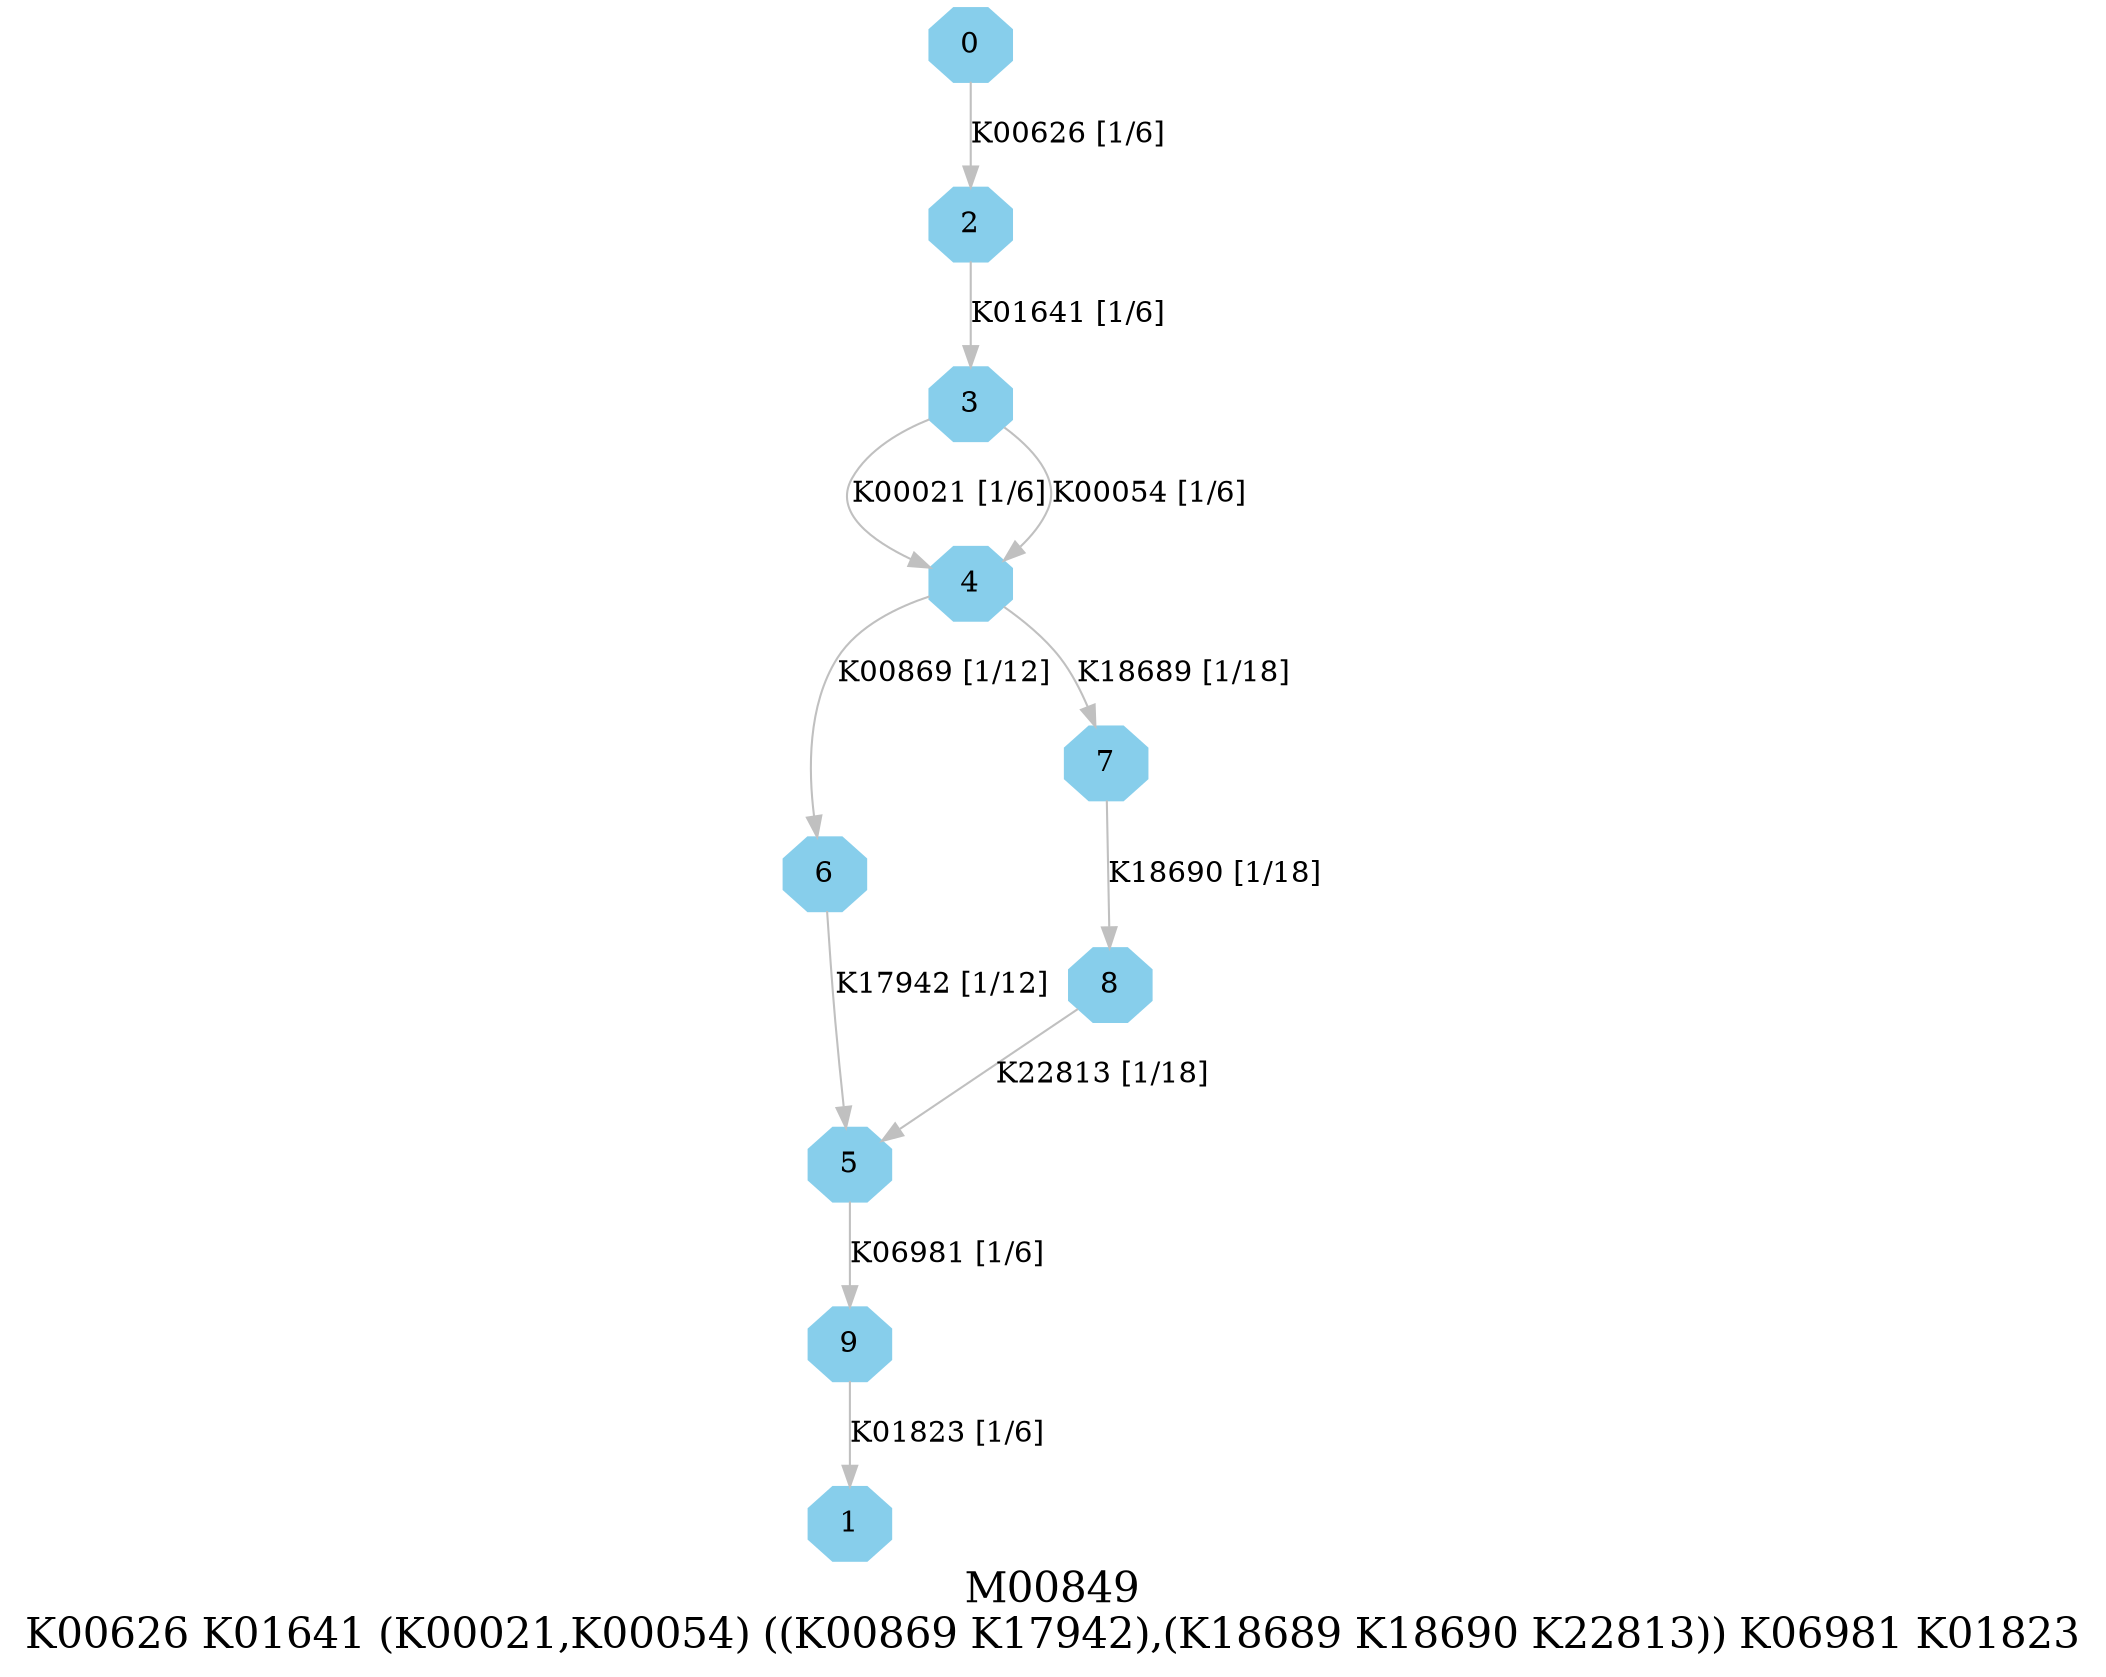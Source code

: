digraph G {
graph [label="M00849
K00626 K01641 (K00021,K00054) ((K00869 K17942),(K18689 K18690 K22813)) K06981 K01823",fontsize=20];
node [shape=box,style=filled];
edge [len=3,color=grey];
{node [width=.3,height=.3,shape=octagon,style=filled,color=skyblue] 0 1 2 3 4 5 6 7 8 9 }
0 -> 2 [label="K00626 [1/6]"];
2 -> 3 [label="K01641 [1/6]"];
3 -> 4 [label="K00021 [1/6]"];
3 -> 4 [label="K00054 [1/6]"];
4 -> 6 [label="K00869 [1/12]"];
4 -> 7 [label="K18689 [1/18]"];
5 -> 9 [label="K06981 [1/6]"];
6 -> 5 [label="K17942 [1/12]"];
7 -> 8 [label="K18690 [1/18]"];
8 -> 5 [label="K22813 [1/18]"];
9 -> 1 [label="K01823 [1/6]"];
}